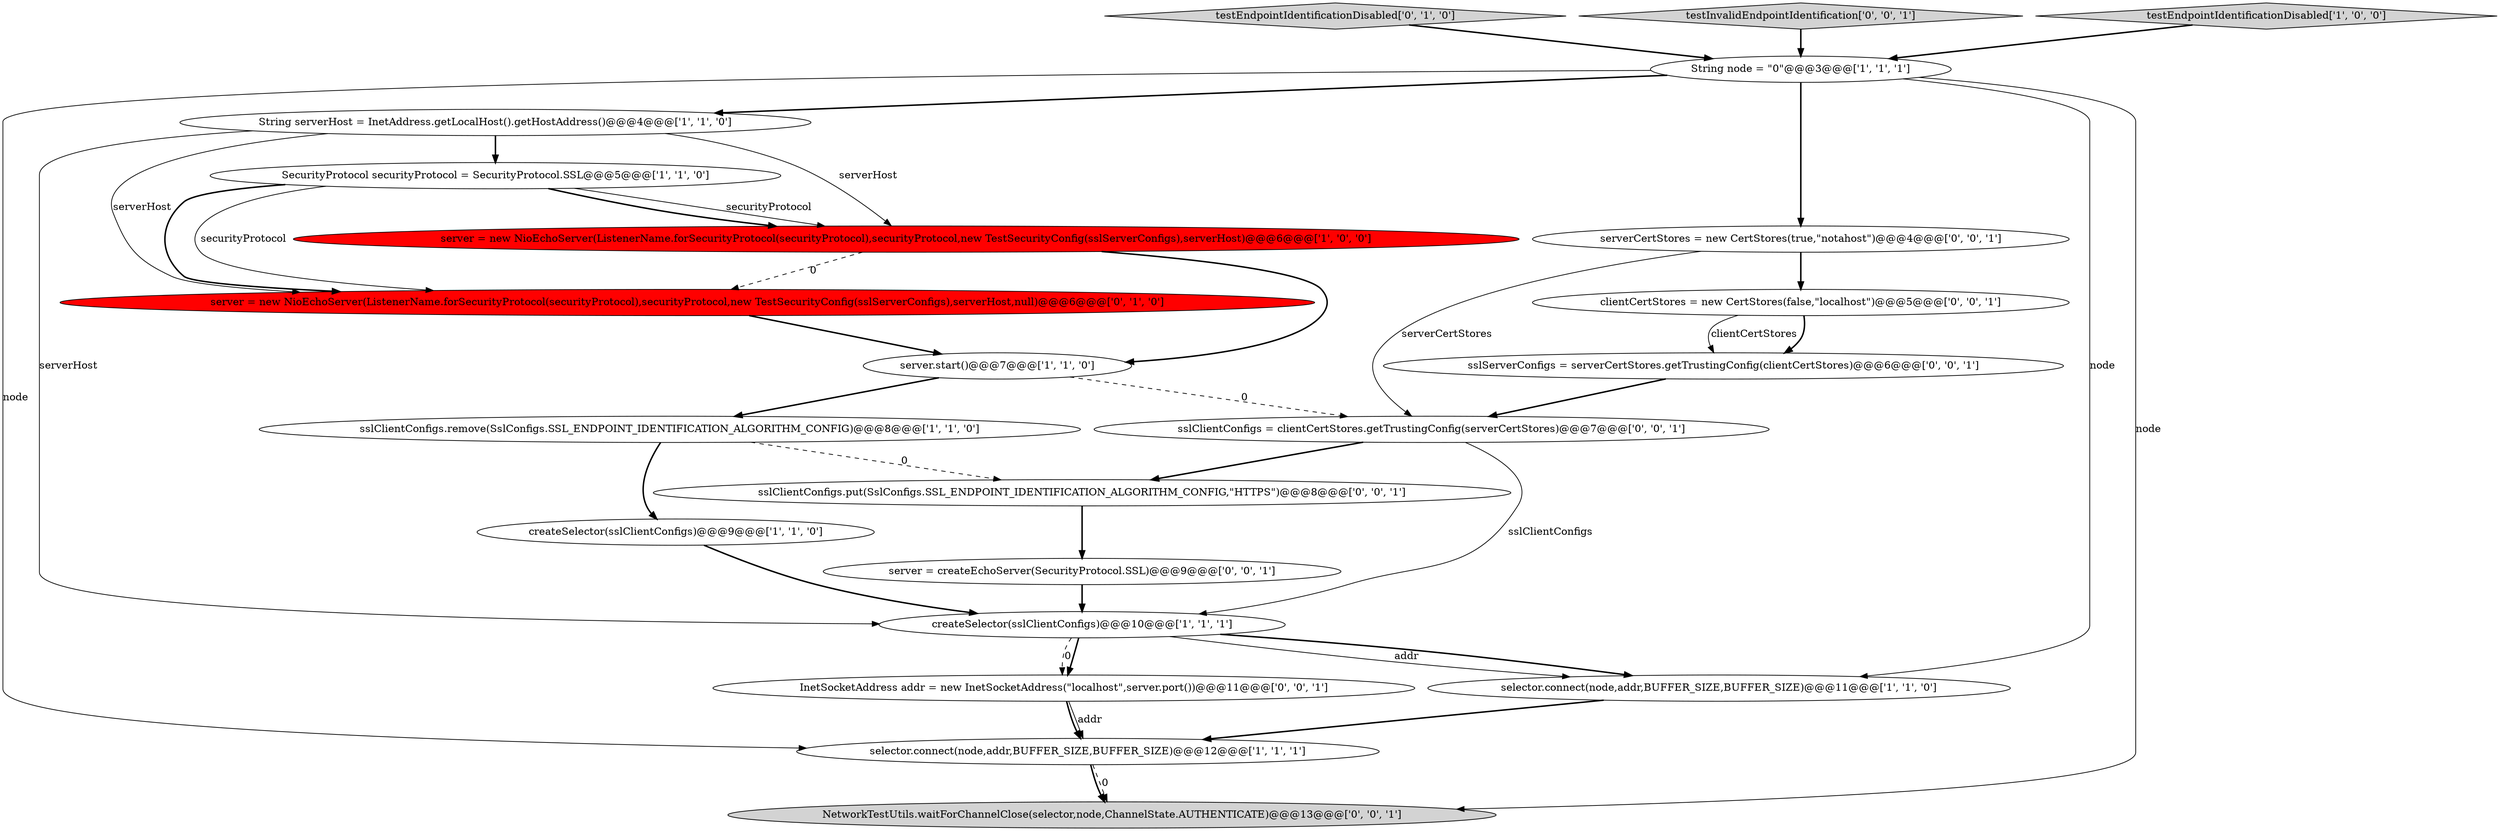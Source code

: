 digraph {
3 [style = filled, label = "String serverHost = InetAddress.getLocalHost().getHostAddress()@@@4@@@['1', '1', '0']", fillcolor = white, shape = ellipse image = "AAA0AAABBB1BBB"];
2 [style = filled, label = "server.start()@@@7@@@['1', '1', '0']", fillcolor = white, shape = ellipse image = "AAA0AAABBB1BBB"];
1 [style = filled, label = "createSelector(sslClientConfigs)@@@10@@@['1', '1', '1']", fillcolor = white, shape = ellipse image = "AAA0AAABBB1BBB"];
16 [style = filled, label = "sslServerConfigs = serverCertStores.getTrustingConfig(clientCertStores)@@@6@@@['0', '0', '1']", fillcolor = white, shape = ellipse image = "AAA0AAABBB3BBB"];
5 [style = filled, label = "selector.connect(node,addr,BUFFER_SIZE,BUFFER_SIZE)@@@12@@@['1', '1', '1']", fillcolor = white, shape = ellipse image = "AAA0AAABBB1BBB"];
12 [style = filled, label = "server = new NioEchoServer(ListenerName.forSecurityProtocol(securityProtocol),securityProtocol,new TestSecurityConfig(sslServerConfigs),serverHost,null)@@@6@@@['0', '1', '0']", fillcolor = red, shape = ellipse image = "AAA1AAABBB2BBB"];
13 [style = filled, label = "NetworkTestUtils.waitForChannelClose(selector,node,ChannelState.AUTHENTICATE)@@@13@@@['0', '0', '1']", fillcolor = lightgray, shape = ellipse image = "AAA0AAABBB3BBB"];
7 [style = filled, label = "String node = \"0\"@@@3@@@['1', '1', '1']", fillcolor = white, shape = ellipse image = "AAA0AAABBB1BBB"];
15 [style = filled, label = "serverCertStores = new CertStores(true,\"notahost\")@@@4@@@['0', '0', '1']", fillcolor = white, shape = ellipse image = "AAA0AAABBB3BBB"];
9 [style = filled, label = "SecurityProtocol securityProtocol = SecurityProtocol.SSL@@@5@@@['1', '1', '0']", fillcolor = white, shape = ellipse image = "AAA0AAABBB1BBB"];
11 [style = filled, label = "testEndpointIdentificationDisabled['0', '1', '0']", fillcolor = lightgray, shape = diamond image = "AAA0AAABBB2BBB"];
17 [style = filled, label = "testInvalidEndpointIdentification['0', '0', '1']", fillcolor = lightgray, shape = diamond image = "AAA0AAABBB3BBB"];
8 [style = filled, label = "createSelector(sslClientConfigs)@@@9@@@['1', '1', '0']", fillcolor = white, shape = ellipse image = "AAA0AAABBB1BBB"];
18 [style = filled, label = "server = createEchoServer(SecurityProtocol.SSL)@@@9@@@['0', '0', '1']", fillcolor = white, shape = ellipse image = "AAA0AAABBB3BBB"];
10 [style = filled, label = "server = new NioEchoServer(ListenerName.forSecurityProtocol(securityProtocol),securityProtocol,new TestSecurityConfig(sslServerConfigs),serverHost)@@@6@@@['1', '0', '0']", fillcolor = red, shape = ellipse image = "AAA1AAABBB1BBB"];
14 [style = filled, label = "clientCertStores = new CertStores(false,\"localhost\")@@@5@@@['0', '0', '1']", fillcolor = white, shape = ellipse image = "AAA0AAABBB3BBB"];
20 [style = filled, label = "sslClientConfigs.put(SslConfigs.SSL_ENDPOINT_IDENTIFICATION_ALGORITHM_CONFIG,\"HTTPS\")@@@8@@@['0', '0', '1']", fillcolor = white, shape = ellipse image = "AAA0AAABBB3BBB"];
0 [style = filled, label = "selector.connect(node,addr,BUFFER_SIZE,BUFFER_SIZE)@@@11@@@['1', '1', '0']", fillcolor = white, shape = ellipse image = "AAA0AAABBB1BBB"];
6 [style = filled, label = "testEndpointIdentificationDisabled['1', '0', '0']", fillcolor = lightgray, shape = diamond image = "AAA0AAABBB1BBB"];
19 [style = filled, label = "sslClientConfigs = clientCertStores.getTrustingConfig(serverCertStores)@@@7@@@['0', '0', '1']", fillcolor = white, shape = ellipse image = "AAA0AAABBB3BBB"];
4 [style = filled, label = "sslClientConfigs.remove(SslConfigs.SSL_ENDPOINT_IDENTIFICATION_ALGORITHM_CONFIG)@@@8@@@['1', '1', '0']", fillcolor = white, shape = ellipse image = "AAA0AAABBB1BBB"];
21 [style = filled, label = "InetSocketAddress addr = new InetSocketAddress(\"localhost\",server.port())@@@11@@@['0', '0', '1']", fillcolor = white, shape = ellipse image = "AAA0AAABBB3BBB"];
5->13 [style = dashed, label="0"];
14->16 [style = bold, label=""];
2->19 [style = dashed, label="0"];
9->10 [style = solid, label="securityProtocol"];
15->14 [style = bold, label=""];
7->5 [style = solid, label="node"];
19->1 [style = solid, label="sslClientConfigs"];
19->20 [style = bold, label=""];
7->0 [style = solid, label="node"];
10->12 [style = dashed, label="0"];
3->1 [style = solid, label="serverHost"];
7->13 [style = solid, label="node"];
1->21 [style = dashed, label="0"];
3->12 [style = solid, label="serverHost"];
1->0 [style = bold, label=""];
9->10 [style = bold, label=""];
16->19 [style = bold, label=""];
14->16 [style = solid, label="clientCertStores"];
2->4 [style = bold, label=""];
7->3 [style = bold, label=""];
17->7 [style = bold, label=""];
3->9 [style = bold, label=""];
8->1 [style = bold, label=""];
20->18 [style = bold, label=""];
21->5 [style = bold, label=""];
12->2 [style = bold, label=""];
15->19 [style = solid, label="serverCertStores"];
18->1 [style = bold, label=""];
4->20 [style = dashed, label="0"];
1->21 [style = bold, label=""];
5->13 [style = bold, label=""];
4->8 [style = bold, label=""];
7->15 [style = bold, label=""];
21->5 [style = solid, label="addr"];
10->2 [style = bold, label=""];
9->12 [style = bold, label=""];
3->10 [style = solid, label="serverHost"];
1->0 [style = solid, label="addr"];
9->12 [style = solid, label="securityProtocol"];
6->7 [style = bold, label=""];
11->7 [style = bold, label=""];
0->5 [style = bold, label=""];
}
